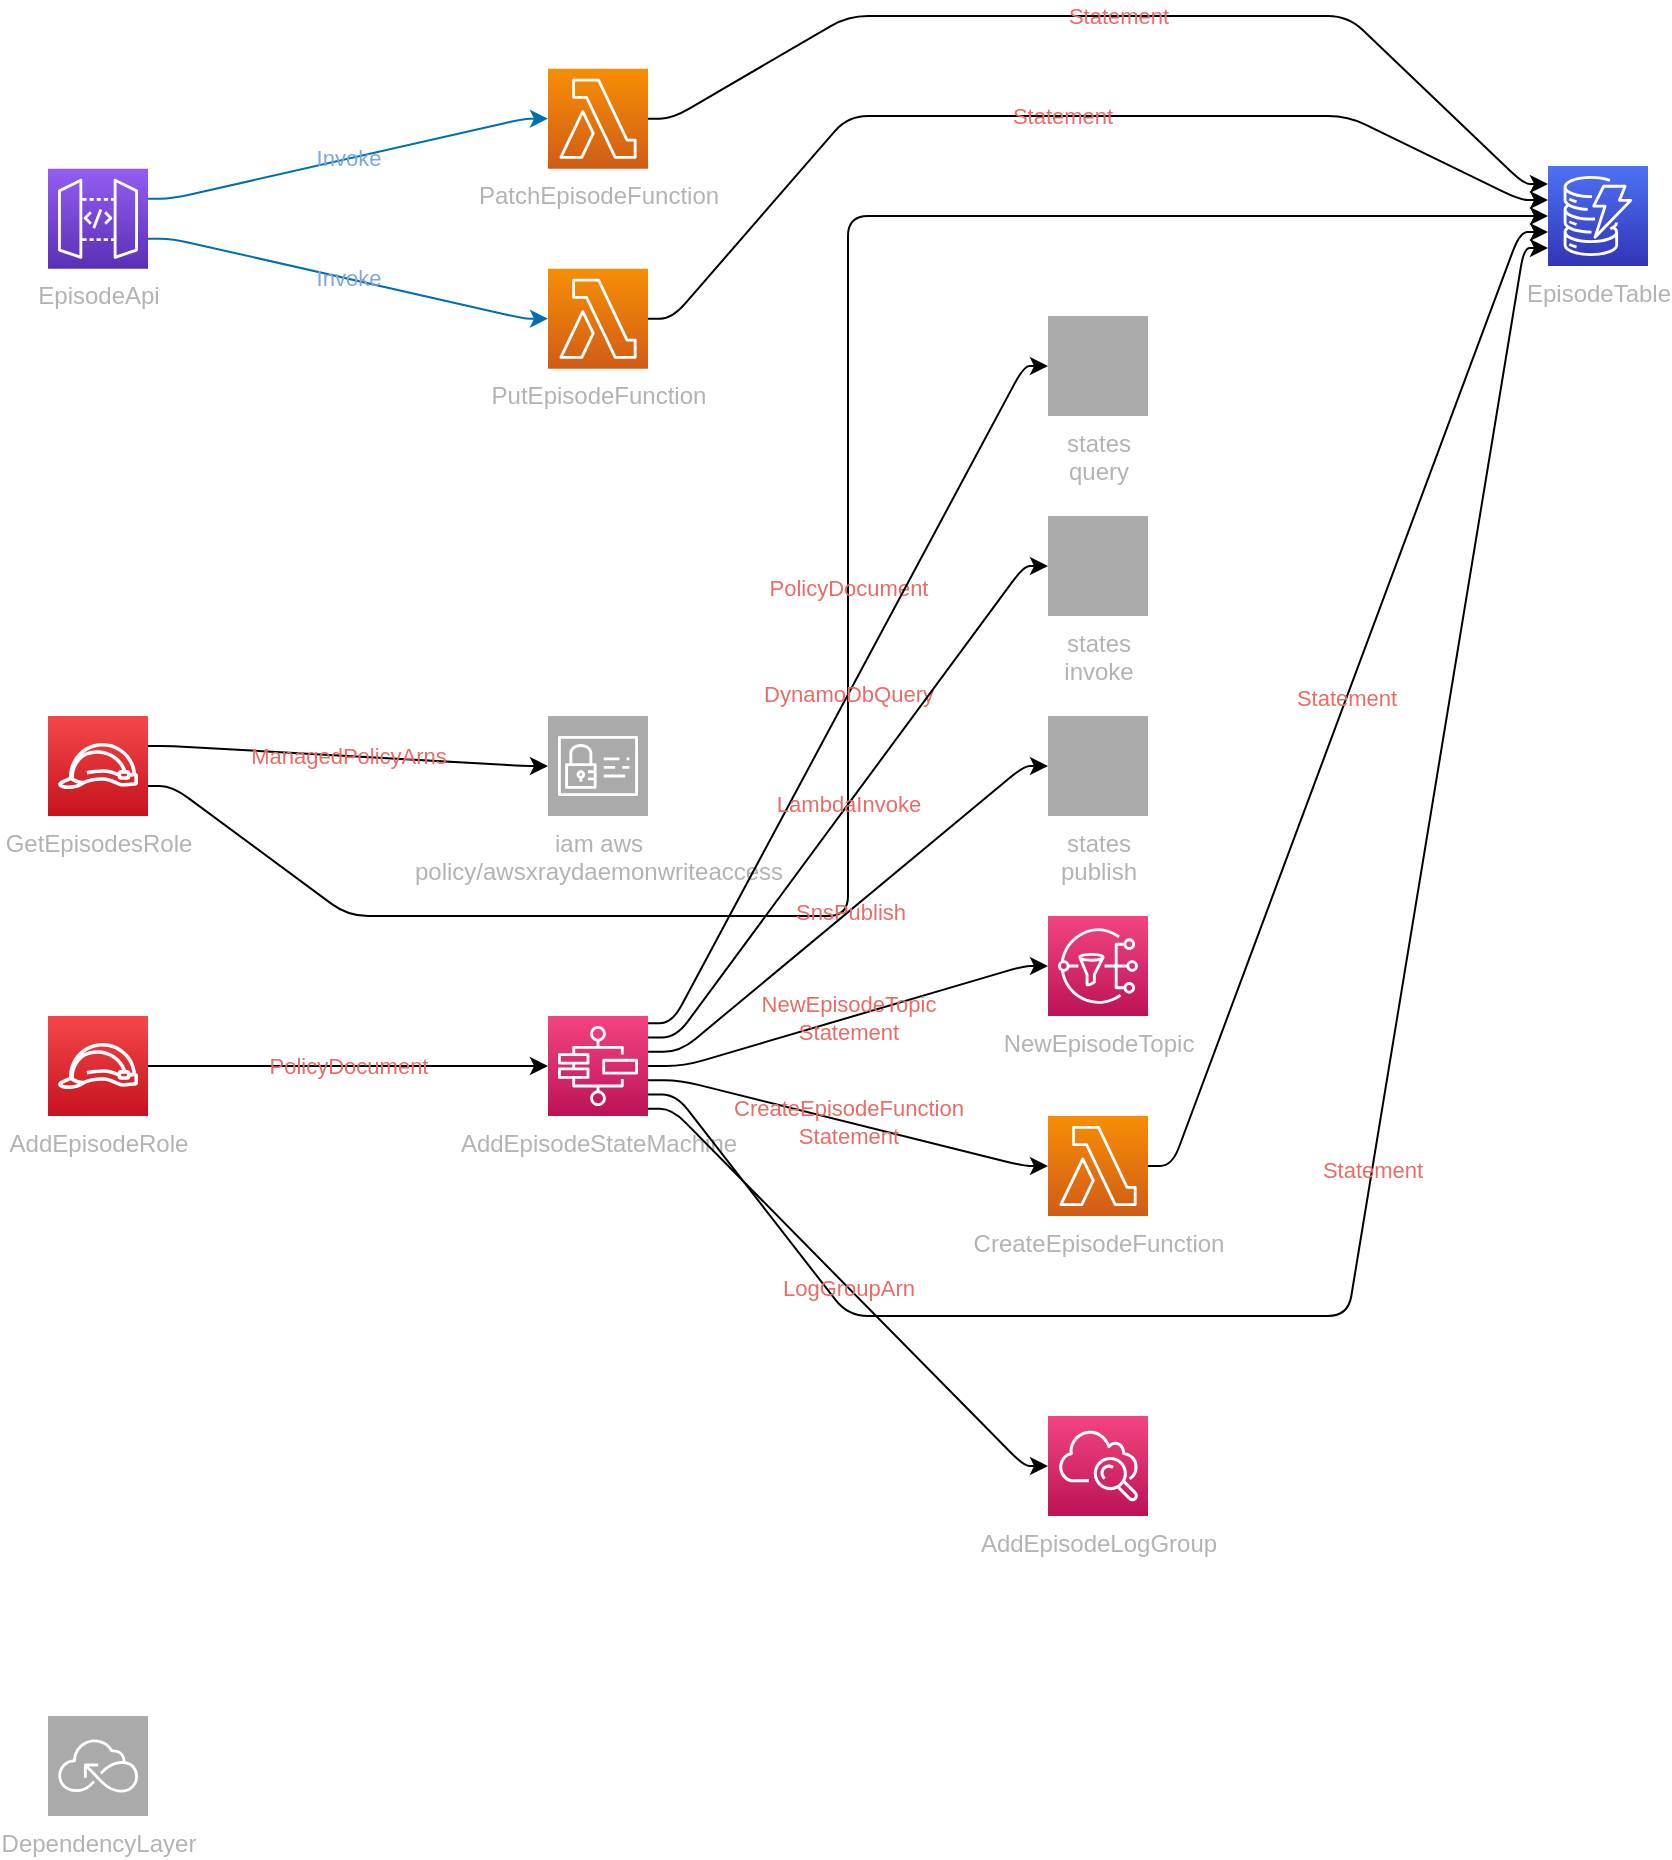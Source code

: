 <mxfile version="13.1.3" pages="2">
            <diagram id="diagramid" name="Diagram">
              <mxGraphModel><root><mxCell id="0"/><mxCell id="1" parent="0"/><mxCell id="2" value="DependencyLayer" style="outlineConnect=0;fontColor=#B3B3B3;gradientColor=#aaaaaa;gradientDirection=north;fillColor=#aaaaaa;strokeColor=#ffffff;dashed=0;verticalLabelPosition=bottom;verticalAlign=top;align=center;html=1;fontSize=12;fontStyle=0;aspect=fixed;shape=mxgraph.aws4.resourceIcon;resIcon=mxgraph.aws4.serverless;" vertex="1" parent="1"><mxGeometry y="850" width="50" height="50" as="geometry"/></mxCell><mxCell id="3" value="EpisodeApi" style="outlineConnect=0;fontColor=#B3B3B3;gradientColor=#945DF2;gradientDirection=north;fillColor=#5A30B5;strokeColor=#ffffff;dashed=0;verticalLabelPosition=bottom;verticalAlign=top;align=center;html=1;fontSize=12;fontStyle=0;aspect=fixed;shape=mxgraph.aws4.resourceIcon;resIcon=mxgraph.aws4.api_gateway;" vertex="1" parent="1"><mxGeometry y="76.367" width="50" height="50" as="geometry"/></mxCell><mxCell id="4" value="GetEpisodesRole" style="outlineConnect=0;fontColor=#B3B3B3;gradientColor=#F54749;gradientDirection=north;fillColor=#C7131F;strokeColor=#ffffff;dashed=0;verticalLabelPosition=bottom;verticalAlign=top;align=center;html=1;fontSize=12;fontStyle=0;aspect=fixed;shape=mxgraph.aws4.resourceIcon;resIcon=mxgraph.aws4.role;" vertex="1" parent="1"><mxGeometry y="350" width="50" height="50" as="geometry"/></mxCell><mxCell id="5" value="PatchEpisodeFunction" style="outlineConnect=0;fontColor=#B3B3B3;gradientColor=#F78E04;gradientDirection=north;fillColor=#D05C17;strokeColor=#ffffff;dashed=0;verticalLabelPosition=bottom;verticalAlign=top;align=center;html=1;fontSize=12;fontStyle=0;aspect=fixed;shape=mxgraph.aws4.resourceIcon;resIcon=mxgraph.aws4.lambda;" vertex="1" parent="1"><mxGeometry x="250" y="26.367" width="50" height="50" as="geometry"/></mxCell><mxCell id="6" value="PutEpisodeFunction" style="outlineConnect=0;fontColor=#B3B3B3;gradientColor=#F78E04;gradientDirection=north;fillColor=#D05C17;strokeColor=#ffffff;dashed=0;verticalLabelPosition=bottom;verticalAlign=top;align=center;html=1;fontSize=12;fontStyle=0;aspect=fixed;shape=mxgraph.aws4.resourceIcon;resIcon=mxgraph.aws4.lambda;" vertex="1" parent="1"><mxGeometry x="250" y="126.367" width="50" height="50" as="geometry"/></mxCell><mxCell id="7" value="CreateEpisodeFunction" style="outlineConnect=0;fontColor=#B3B3B3;gradientColor=#F78E04;gradientDirection=north;fillColor=#D05C17;strokeColor=#ffffff;dashed=0;verticalLabelPosition=bottom;verticalAlign=top;align=center;html=1;fontSize=12;fontStyle=0;aspect=fixed;shape=mxgraph.aws4.resourceIcon;resIcon=mxgraph.aws4.lambda;" vertex="1" parent="1"><mxGeometry x="500" y="550" width="50" height="50" as="geometry"/></mxCell><mxCell id="8" value="EpisodeTable" style="outlineConnect=0;fontColor=#B3B3B3;gradientColor=#4D72F3;gradientDirection=north;fillColor=#3334B9;strokeColor=#ffffff;dashed=0;verticalLabelPosition=bottom;verticalAlign=top;align=center;html=1;fontSize=12;fontStyle=0;aspect=fixed;shape=mxgraph.aws4.resourceIcon;resIcon=mxgraph.aws4.dynamodb;" vertex="1" parent="1"><mxGeometry x="750" y="75" width="50" height="50" as="geometry"/></mxCell><mxCell id="9" value="NewEpisodeTopic" style="outlineConnect=0;fontColor=#B3B3B3;gradientColor=#F34482;gradientDirection=north;fillColor=#BC1356;strokeColor=#ffffff;dashed=0;verticalLabelPosition=bottom;verticalAlign=top;align=center;html=1;fontSize=12;fontStyle=0;aspect=fixed;shape=mxgraph.aws4.resourceIcon;resIcon=mxgraph.aws4.sns;" vertex="1" parent="1"><mxGeometry x="500" y="450" width="50" height="50" as="geometry"/></mxCell><mxCell id="10" value="AddEpisodeStateMachine" style="outlineConnect=0;fontColor=#B3B3B3;gradientColor=#F34482;gradientDirection=north;fillColor=#BC1356;strokeColor=#ffffff;dashed=0;verticalLabelPosition=bottom;verticalAlign=top;align=center;html=1;fontSize=12;fontStyle=0;aspect=fixed;shape=mxgraph.aws4.resourceIcon;resIcon=mxgraph.aws4.step_functions;" vertex="1" parent="1"><mxGeometry x="250" y="500" width="50" height="50" as="geometry"/></mxCell><mxCell id="11" value="AddEpisodeLogGroup" style="outlineConnect=0;fontColor=#B3B3B3;gradientColor=#F34482;gradientDirection=north;fillColor=#BC1356;strokeColor=#ffffff;dashed=0;verticalLabelPosition=bottom;verticalAlign=top;align=center;html=1;fontSize=12;fontStyle=0;aspect=fixed;shape=mxgraph.aws4.resourceIcon;resIcon=mxgraph.aws4.cloudwatch;" vertex="1" parent="1"><mxGeometry x="500" y="700" width="50" height="50" as="geometry"/></mxCell><mxCell id="12" value="AddEpisodeRole" style="outlineConnect=0;fontColor=#B3B3B3;gradientColor=#F54749;gradientDirection=north;fillColor=#C7131F;strokeColor=#ffffff;dashed=0;verticalLabelPosition=bottom;verticalAlign=top;align=center;html=1;fontSize=12;fontStyle=0;aspect=fixed;shape=mxgraph.aws4.resourceIcon;resIcon=mxgraph.aws4.role;" vertex="1" parent="1"><mxGeometry y="500" width="50" height="50" as="geometry"/></mxCell><mxCell id="13" value="iam  aws&#xA;policy/awsxraydaemonwriteaccess" style="outlineConnect=0;fontColor=#B3B3B3;gradientColor=#aaaaaa;gradientDirection=north;fillColor=#aaaaaa;strokeColor=#ffffff;dashed=0;verticalLabelPosition=bottom;verticalAlign=top;align=center;html=1;fontSize=12;fontStyle=0;aspect=fixed;shape=mxgraph.aws4.resourceIcon;resIcon=mxgraph.aws4.identity_and_access_management;" vertex="1" parent="1"><mxGeometry x="250" y="350" width="50" height="50" as="geometry"/></mxCell><mxCell id="14" value="states  &#xA;query" style="outlineConnect=0;fontColor=#B3B3B3;gradientColor=#aaaaaa;gradientDirection=north;fillColor=#aaaaaa;strokeColor=#ffffff;dashed=0;verticalLabelPosition=bottom;verticalAlign=top;align=center;html=1;fontSize=12;fontStyle=0;aspect=fixed;shape=mxgraph.aws4.resourceIcon;resIcon=mxgraph.aws4.states;" vertex="1" parent="1"><mxGeometry x="500" y="150" width="50" height="50" as="geometry"/></mxCell><mxCell id="15" value="states  &#xA;invoke" style="outlineConnect=0;fontColor=#B3B3B3;gradientColor=#aaaaaa;gradientDirection=north;fillColor=#aaaaaa;strokeColor=#ffffff;dashed=0;verticalLabelPosition=bottom;verticalAlign=top;align=center;html=1;fontSize=12;fontStyle=0;aspect=fixed;shape=mxgraph.aws4.resourceIcon;resIcon=mxgraph.aws4.states;" vertex="1" parent="1"><mxGeometry x="500" y="250" width="50" height="50" as="geometry"/></mxCell><mxCell id="16" value="states  &#xA;publish" style="outlineConnect=0;fontColor=#B3B3B3;gradientColor=#aaaaaa;gradientDirection=north;fillColor=#aaaaaa;strokeColor=#ffffff;dashed=0;verticalLabelPosition=bottom;verticalAlign=top;align=center;html=1;fontSize=12;fontStyle=0;aspect=fixed;shape=mxgraph.aws4.resourceIcon;resIcon=mxgraph.aws4.states;" vertex="1" parent="1"><mxGeometry x="500" y="350" width="50" height="50" as="geometry"/></mxCell><mxCell id="iam  aws&#xA;policy/awsxraydaemonwriteaccess|GetEpisodesRole" value="ManagedPolicyArns" style="edgeStyle=orthogonalEdgeStyle;rounded=1;orthogonalLoop=1;jettySize=auto;html=1;labelBackgroundColor=none;fontColor=#EA6B66;noEdgeStyle=1;orthogonal=1;" edge="1" parent="1" source="4" target="13"><mxGeometry relative="1" as="geometry"><Array as="points"><mxPoint x="62" y="365"/><mxPoint x="238" y="375"/></Array></mxGeometry></mxCell><mxCell id="EpisodeTable|GetEpisodesRole" value="PolicyDocument" style="edgeStyle=orthogonalEdgeStyle;rounded=1;orthogonalLoop=1;jettySize=auto;html=1;labelBackgroundColor=none;fontColor=#EA6B66;noEdgeStyle=1;orthogonal=1;" edge="1" parent="1" source="4" target="8"><mxGeometry relative="1" as="geometry"><Array as="points"><mxPoint x="62" y="385"/><mxPoint x="150" y="450"/><mxPoint x="400" y="450"/><mxPoint x="400" y="100"/><mxPoint x="650" y="100"/><mxPoint x="734" y="100"/></Array></mxGeometry></mxCell><mxCell id="EpisodeApi|PatchEpisodeFunction" value="Invoke" style="edgeStyle=orthogonalEdgeStyle;rounded=1;orthogonalLoop=1;jettySize=auto;html=1;fillColor=#1ba1e2;strokeColor=#006EAF;labelBackgroundColor=none;fontColor=#7EA6E0;noEdgeStyle=1;orthogonal=1;" edge="1" parent="1" source="3" target="5"><mxGeometry relative="1" as="geometry"><Array as="points"><mxPoint x="62" y="91.367"/><mxPoint x="238" y="51.367"/></Array></mxGeometry></mxCell><mxCell id="EpisodeTable|PatchEpisodeFunction" value="Statement" style="edgeStyle=orthogonalEdgeStyle;rounded=1;orthogonalLoop=1;jettySize=auto;html=1;labelBackgroundColor=none;fontColor=#EA6B66;noEdgeStyle=1;orthogonal=1;" edge="1" parent="1" source="5" target="8"><mxGeometry relative="1" as="geometry"><Array as="points"><mxPoint x="312" y="51.367"/><mxPoint x="400"/><mxPoint x="650"/><mxPoint x="738" y="84"/></Array></mxGeometry></mxCell><mxCell id="EpisodeApi|PutEpisodeFunction" value="Invoke" style="edgeStyle=orthogonalEdgeStyle;rounded=1;orthogonalLoop=1;jettySize=auto;html=1;fillColor=#1ba1e2;strokeColor=#006EAF;labelBackgroundColor=none;fontColor=#7EA6E0;noEdgeStyle=1;orthogonal=1;" edge="1" parent="1" source="3" target="6"><mxGeometry relative="1" as="geometry"><Array as="points"><mxPoint x="62" y="111.367"/><mxPoint x="238" y="151.367"/></Array></mxGeometry></mxCell><mxCell id="EpisodeTable|PutEpisodeFunction" value="Statement" style="edgeStyle=orthogonalEdgeStyle;rounded=1;orthogonalLoop=1;jettySize=auto;html=1;labelBackgroundColor=none;fontColor=#EA6B66;noEdgeStyle=1;orthogonal=1;" edge="1" parent="1" source="6" target="8"><mxGeometry relative="1" as="geometry"><Array as="points"><mxPoint x="312" y="151.367"/><mxPoint x="400" y="50"/><mxPoint x="650" y="50"/><mxPoint x="736" y="92"/></Array></mxGeometry></mxCell><mxCell id="EpisodeTable|CreateEpisodeFunction" value="Statement" style="edgeStyle=orthogonalEdgeStyle;rounded=1;orthogonalLoop=1;jettySize=auto;html=1;labelBackgroundColor=none;fontColor=#EA6B66;noEdgeStyle=1;orthogonal=1;" edge="1" parent="1" source="7" target="8"><mxGeometry relative="1" as="geometry"><Array as="points"><mxPoint x="562" y="575"/><mxPoint x="736" y="108"/></Array></mxGeometry></mxCell><mxCell id="states  &#xA;query|AddEpisodeStateMachine" value="DynamoDbQuery" style="edgeStyle=orthogonalEdgeStyle;rounded=1;orthogonalLoop=1;jettySize=auto;html=1;labelBackgroundColor=none;fontColor=#EA6B66;noEdgeStyle=1;orthogonal=1;" edge="1" parent="1" source="10" target="14"><mxGeometry relative="1" as="geometry"><Array as="points"><mxPoint x="312" y="503.571"/><mxPoint x="488" y="175"/></Array></mxGeometry></mxCell><mxCell id="states  &#xA;invoke|AddEpisodeStateMachine" value="LambdaInvoke" style="edgeStyle=orthogonalEdgeStyle;rounded=1;orthogonalLoop=1;jettySize=auto;html=1;labelBackgroundColor=none;fontColor=#EA6B66;noEdgeStyle=1;orthogonal=1;" edge="1" parent="1" source="10" target="15"><mxGeometry relative="1" as="geometry"><Array as="points"><mxPoint x="314" y="510.714"/><mxPoint x="488" y="275"/></Array></mxGeometry></mxCell><mxCell id="states  &#xA;publish|AddEpisodeStateMachine" value="SnsPublish" style="edgeStyle=orthogonalEdgeStyle;rounded=1;orthogonalLoop=1;jettySize=auto;html=1;labelBackgroundColor=none;fontColor=#EA6B66;noEdgeStyle=1;orthogonal=1;" edge="1" parent="1" source="10" target="16"><mxGeometry relative="1" as="geometry"><Array as="points"><mxPoint x="316" y="517.857"/><mxPoint x="488" y="375"/></Array></mxGeometry></mxCell><mxCell id="NewEpisodeTopic|AddEpisodeStateMachine" value="NewEpisodeTopic&#xA;Statement" style="edgeStyle=orthogonalEdgeStyle;rounded=1;orthogonalLoop=1;jettySize=auto;html=1;labelBackgroundColor=none;fontColor=#EA6B66;noEdgeStyle=1;orthogonal=1;" edge="1" parent="1" source="10" target="9"><mxGeometry relative="1" as="geometry"><Array as="points"><mxPoint x="318" y="525"/><mxPoint x="488" y="475"/></Array></mxGeometry></mxCell><mxCell id="CreateEpisodeFunction|AddEpisodeStateMachine" value="CreateEpisodeFunction&#xA;Statement" style="edgeStyle=orthogonalEdgeStyle;rounded=1;orthogonalLoop=1;jettySize=auto;html=1;labelBackgroundColor=none;fontColor=#EA6B66;noEdgeStyle=1;orthogonal=1;" edge="1" parent="1" source="10" target="7"><mxGeometry relative="1" as="geometry"><Array as="points"><mxPoint x="316" y="532.143"/><mxPoint x="488" y="575"/></Array></mxGeometry></mxCell><mxCell id="EpisodeTable|AddEpisodeStateMachine" value="Statement" style="edgeStyle=orthogonalEdgeStyle;rounded=1;orthogonalLoop=1;jettySize=auto;html=1;labelBackgroundColor=none;fontColor=#EA6B66;noEdgeStyle=1;orthogonal=1;" edge="1" parent="1" source="10" target="8"><mxGeometry relative="1" as="geometry"><Array as="points"><mxPoint x="314" y="539.286"/><mxPoint x="400" y="650"/><mxPoint x="650" y="650"/><mxPoint x="738" y="116"/></Array></mxGeometry></mxCell><mxCell id="AddEpisodeLogGroup|AddEpisodeStateMachine" value="LogGroupArn" style="edgeStyle=orthogonalEdgeStyle;rounded=1;orthogonalLoop=1;jettySize=auto;html=1;labelBackgroundColor=none;fontColor=#EA6B66;noEdgeStyle=1;orthogonal=1;" edge="1" parent="1" source="10" target="11"><mxGeometry relative="1" as="geometry"><Array as="points"><mxPoint x="312" y="546.429"/><mxPoint x="488" y="725"/></Array></mxGeometry></mxCell><mxCell id="AddEpisodeStateMachine|AddEpisodeRole" value="PolicyDocument" style="edgeStyle=orthogonalEdgeStyle;rounded=1;orthogonalLoop=1;jettySize=auto;html=1;labelBackgroundColor=none;fontColor=#EA6B66;noEdgeStyle=1;orthogonal=1;" edge="1" parent="1" source="12" target="10"><mxGeometry relative="1" as="geometry"><Array as="points"><mxPoint x="62" y="525"/><mxPoint x="238" y="525"/></Array></mxGeometry></mxCell></root></mxGraphModel>
            </diagram>
          </mxfile>